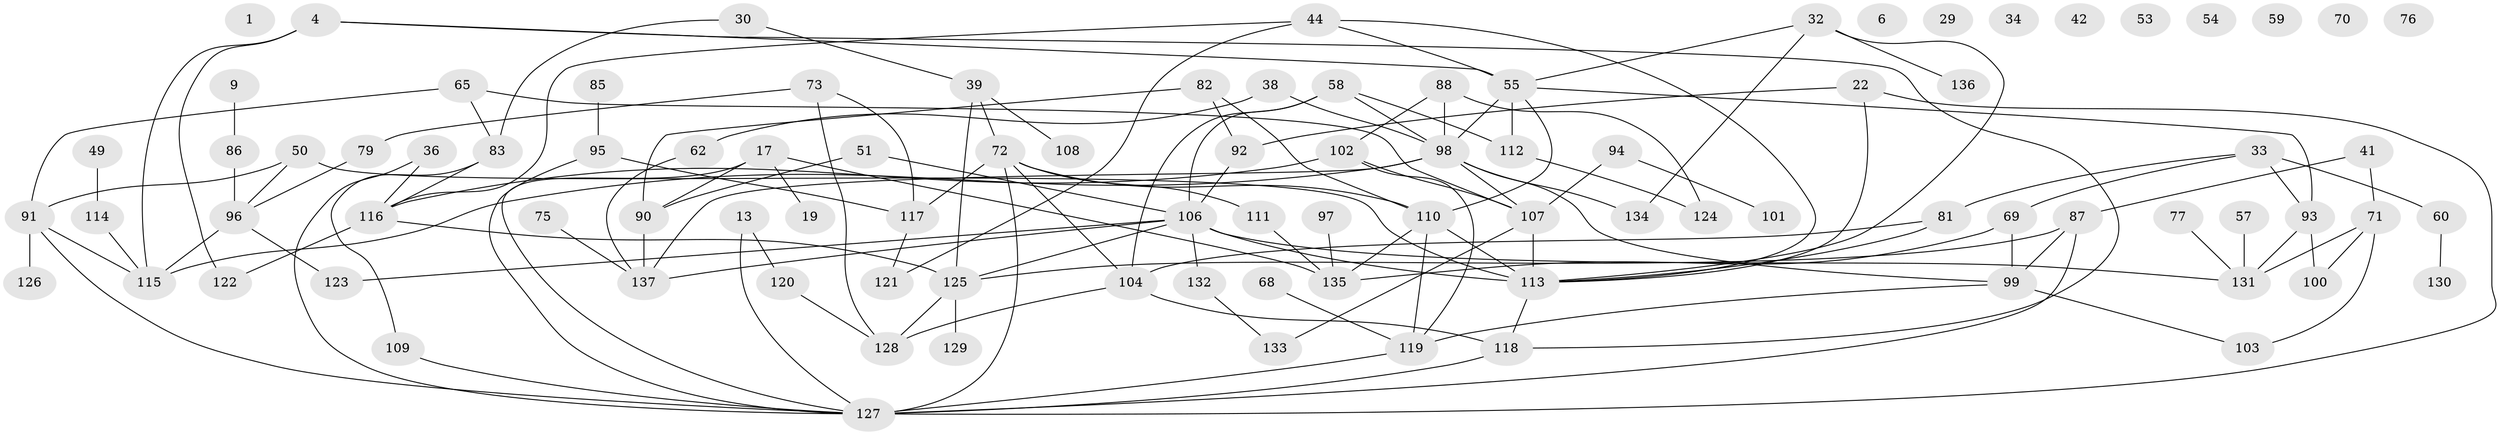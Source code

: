 // original degree distribution, {0: 0.072992700729927, 2: 0.27007299270072993, 4: 0.16058394160583941, 5: 0.08029197080291971, 1: 0.1386861313868613, 3: 0.21897810218978103, 7: 0.029197080291970802, 9: 0.014598540145985401, 6: 0.014598540145985401}
// Generated by graph-tools (version 1.1) at 2025/43/03/04/25 21:43:01]
// undirected, 95 vertices, 140 edges
graph export_dot {
graph [start="1"]
  node [color=gray90,style=filled];
  1;
  4;
  6;
  9;
  13;
  17;
  19;
  22;
  29;
  30;
  32;
  33;
  34;
  36 [super="+27"];
  38;
  39 [super="+25"];
  41;
  42;
  44;
  49;
  50 [super="+28"];
  51;
  53;
  54;
  55;
  57;
  58 [super="+21"];
  59;
  60;
  62;
  65;
  68;
  69;
  70;
  71;
  72 [super="+66"];
  73 [super="+2"];
  75;
  76;
  77;
  79;
  81 [super="+52"];
  82;
  83;
  85;
  86;
  87;
  88;
  90;
  91 [super="+46"];
  92 [super="+40"];
  93 [super="+15+35"];
  94;
  95;
  96 [super="+16+26"];
  97;
  98 [super="+37+78"];
  99 [super="+7"];
  100;
  101;
  102;
  103;
  104 [super="+67"];
  106;
  107 [super="+45+63+61"];
  108;
  109;
  110 [super="+48+10+84"];
  111;
  112;
  113 [super="+105"];
  114;
  115;
  116 [super="+5+24+43"];
  117;
  118;
  119 [super="+64"];
  120;
  121;
  122;
  123;
  124 [super="+14"];
  125 [super="+74"];
  126;
  127 [super="+47"];
  128 [super="+89"];
  129;
  130;
  131 [super="+18"];
  132;
  133;
  134;
  135 [super="+56"];
  136;
  137 [super="+11"];
  4 -- 55;
  4 -- 115;
  4 -- 118;
  4 -- 122;
  9 -- 86;
  13 -- 120;
  13 -- 127;
  17 -- 19;
  17 -- 90;
  17 -- 127;
  17 -- 135 [weight=2];
  22 -- 92;
  22 -- 113;
  22 -- 127;
  30 -- 39;
  30 -- 83;
  32 -- 55;
  32 -- 113;
  32 -- 134;
  32 -- 136;
  33 -- 60;
  33 -- 69;
  33 -- 81;
  33 -- 93 [weight=2];
  36 -- 127;
  36 -- 116;
  38 -- 62;
  38 -- 98;
  39 -- 72;
  39 -- 108;
  39 -- 125;
  41 -- 71;
  41 -- 87;
  44 -- 55;
  44 -- 116;
  44 -- 121;
  44 -- 113;
  49 -- 114;
  50 -- 96;
  50 -- 113;
  50 -- 91;
  51 -- 90;
  51 -- 106;
  55 -- 110 [weight=2];
  55 -- 112;
  55 -- 98 [weight=2];
  55 -- 93;
  57 -- 131;
  58 -- 104 [weight=2];
  58 -- 106;
  58 -- 112;
  58 -- 98;
  60 -- 130;
  62 -- 137;
  65 -- 83;
  65 -- 107;
  65 -- 91;
  68 -- 119;
  69 -- 99;
  69 -- 135;
  71 -- 100;
  71 -- 103;
  71 -- 131;
  72 -- 111;
  72 -- 117;
  72 -- 127 [weight=2];
  72 -- 104;
  72 -- 110;
  73 -- 117;
  73 -- 128;
  73 -- 79;
  75 -- 137;
  77 -- 131;
  79 -- 96;
  81 -- 113;
  81 -- 104;
  82 -- 90;
  82 -- 92;
  82 -- 110;
  83 -- 109;
  83 -- 116;
  85 -- 95;
  86 -- 96;
  87 -- 99;
  87 -- 125;
  87 -- 127;
  88 -- 102;
  88 -- 124;
  88 -- 98;
  90 -- 137;
  91 -- 126;
  91 -- 115;
  91 -- 127;
  92 -- 106;
  93 -- 131;
  93 -- 100;
  94 -- 101;
  94 -- 107;
  95 -- 117;
  95 -- 127;
  96 -- 123;
  96 -- 115;
  97 -- 135;
  98 -- 99;
  98 -- 107;
  98 -- 115;
  98 -- 134;
  98 -- 137;
  99 -- 103;
  99 -- 119;
  102 -- 116 [weight=2];
  102 -- 107;
  102 -- 119;
  104 -- 118;
  104 -- 128 [weight=2];
  106 -- 123;
  106 -- 131;
  106 -- 132;
  106 -- 137;
  106 -- 125;
  106 -- 113;
  107 -- 113;
  107 -- 133;
  109 -- 127;
  110 -- 135;
  110 -- 113 [weight=2];
  110 -- 119;
  111 -- 135;
  112 -- 124;
  113 -- 118;
  114 -- 115;
  116 -- 122;
  116 -- 125 [weight=2];
  117 -- 121;
  118 -- 127;
  119 -- 127;
  120 -- 128;
  125 -- 128;
  125 -- 129;
  132 -- 133;
}
